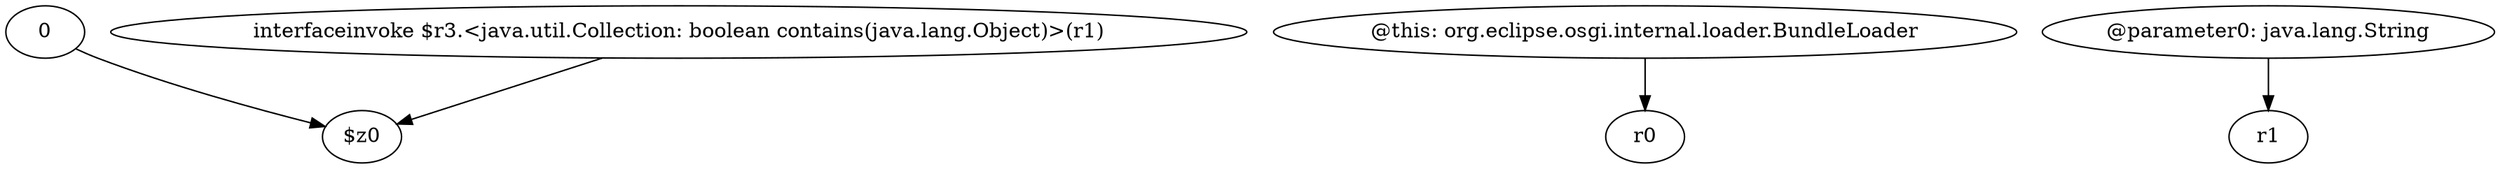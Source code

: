 digraph g {
0[label="0"]
1[label="$z0"]
0->1[label=""]
2[label="@this: org.eclipse.osgi.internal.loader.BundleLoader"]
3[label="r0"]
2->3[label=""]
4[label="@parameter0: java.lang.String"]
5[label="r1"]
4->5[label=""]
6[label="interfaceinvoke $r3.<java.util.Collection: boolean contains(java.lang.Object)>(r1)"]
6->1[label=""]
}